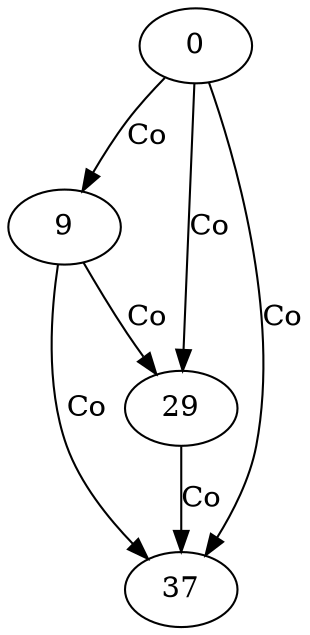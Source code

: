 digraph {
    0 [ label = "0" ]
    9 [ label = "9" ]
    29 [ label = "29" ]
    37 [ label = "37" ]
    0 -> 9 [ label = "Co" ]
    0 -> 29 [ label = "Co" ]
    0 -> 37 [ label = "Co" ]
    9 -> 29 [ label = "Co" ]
    9 -> 37 [ label = "Co" ]
    29 -> 37 [ label = "Co" ]
}
